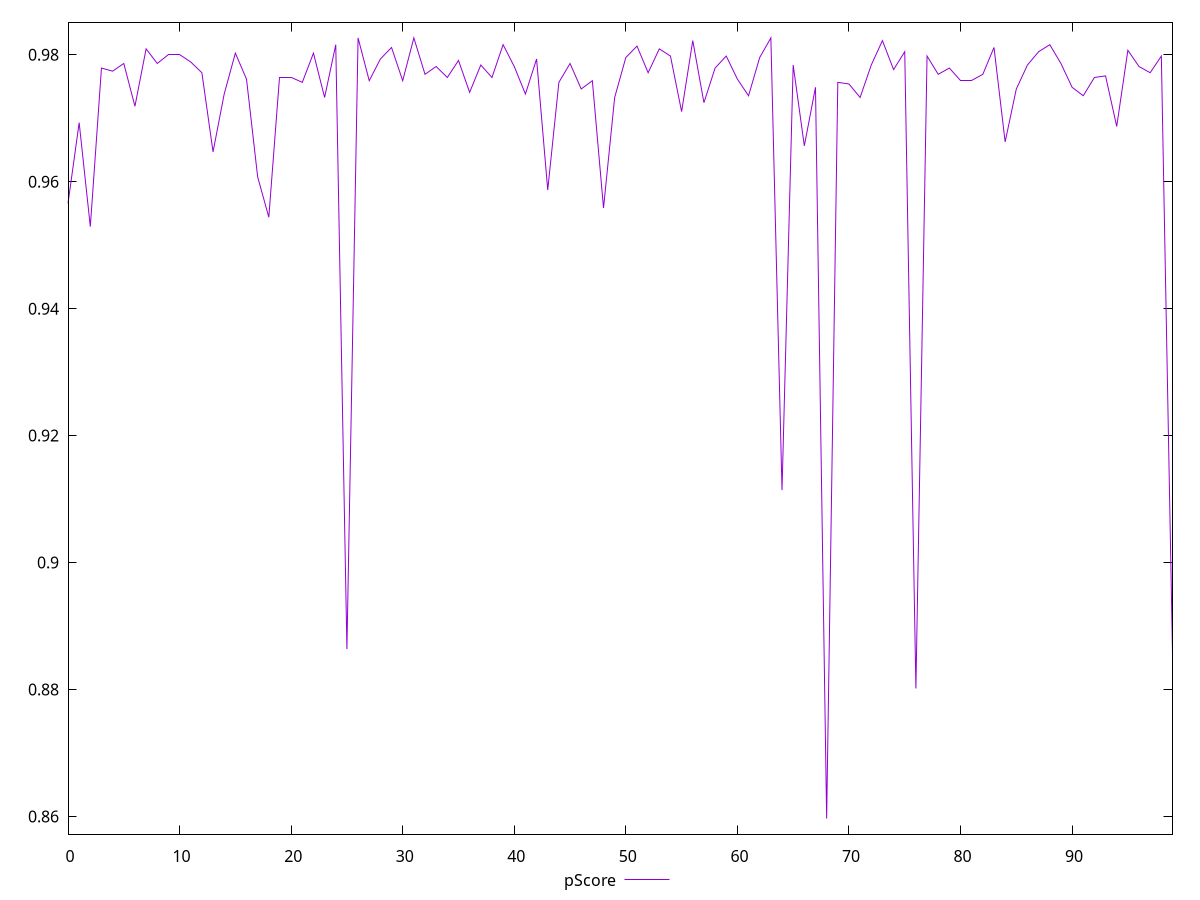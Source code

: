 reset

$pScore <<EOF
0 0.9565744003494733
1 0.9692945062451068
2 0.9529231632388571
3 0.9778955825382942
4 0.9774065504575723
5 0.9786170689531599
6 0.9718813630227756
7 0.9809179478950069
8 0.9786170689531599
9 0.9800167541258271
10 0.9800167541258271
11 0.9788543531356009
12 0.9771596184805905
13 0.9646913915580885
14 0.9738024749808565
15 0.9802444413565738
16 0.9761557594393407
17 0.960747792641802
18 0.9544024330926545
19 0.9764091458459506
20 0.9764091458459512
21 0.9756441379504828
22 0.9802444413565734
23 0.9732616985591581
24 0.9815771610720295
25 0.886373267446029
26 0.9826442363466058
27 0.9759007570850196
28 0.979324112957171
29 0.9811392711802946
30 0.9759007570850187
31 0.9826442363466058
32 0.9769110744045226
33 0.978137684985928
34 0.9764091458459506
35 0.979090033981745
36 0.9740704305931109
37 0.9783781800226499
38 0.9764091458459512
39 0.9815771610720299
40 0.978137684985928
41 0.9738024749808565
42 0.979324112957171
43 0.9586896524653811
44 0.9756441379504828
45 0.9786170689531603
46 0.9746014787560875
47 0.9759007570850191
48 0.9558566920125418
49 0.9732616985591581
50 0.979556591581449
51 0.9813590082349757
52 0.9771596184805901
53 0.9809179478950065
54 0.979787471428311
55 0.9710336844282108
56 0.9822221352419864
57 0.9724383660125637
58 0.9778955825382942
59 0.979787471428311
60 0.9761557594393407
61 0.9735328977620104
62 0.9795565915814495
63 0.9826442363466061
64 0.9114065832202423
65 0.9783781800226499
66 0.9656411122423983
67 0.9748645723108988
68 0.8596805293199475
69 0.9756441379504828
70 0.9753859012546707
71 0.9732616985591581
72 0.9783781800226503
73 0.9822221352419864
74 0.9776518714283027
75 0.9804705348577981
76 0.8801706658654911
77 0.979787471428311
78 0.9769110744045217
79 0.9778955825382942
80 0.9759007570850191
81 0.9759007570850191
82 0.9769110744045221
83 0.9811392711802951
84 0.9662661895486302
85 0.9746014787560875
86 0.9783781800226503
87 0.9804705348577981
88 0.9815771610720299
89 0.9786170689531603
90 0.9748645723108988
91 0.9735328977620104
92 0.9764091458459506
93 0.9766609171890048
94 0.9687018023837289
95 0.9806950364215831
96 0.978137684985928
97 0.9771596184805905
98 0.9797874714283115
99 0.8858144226983558
EOF

set key outside below
set xrange [0:99]
set yrange [0.8572212551794144:0.9851035104871393]
set trange [0.8572212551794144:0.9851035104871393]
set terminal svg size 640, 500 enhanced background rgb 'white'
set output "report_00018_2021-02-10T15-25-16.877Z/total-blocking-time/samples/pages/pScore/values.svg"

plot $pScore title "pScore" with line

reset
